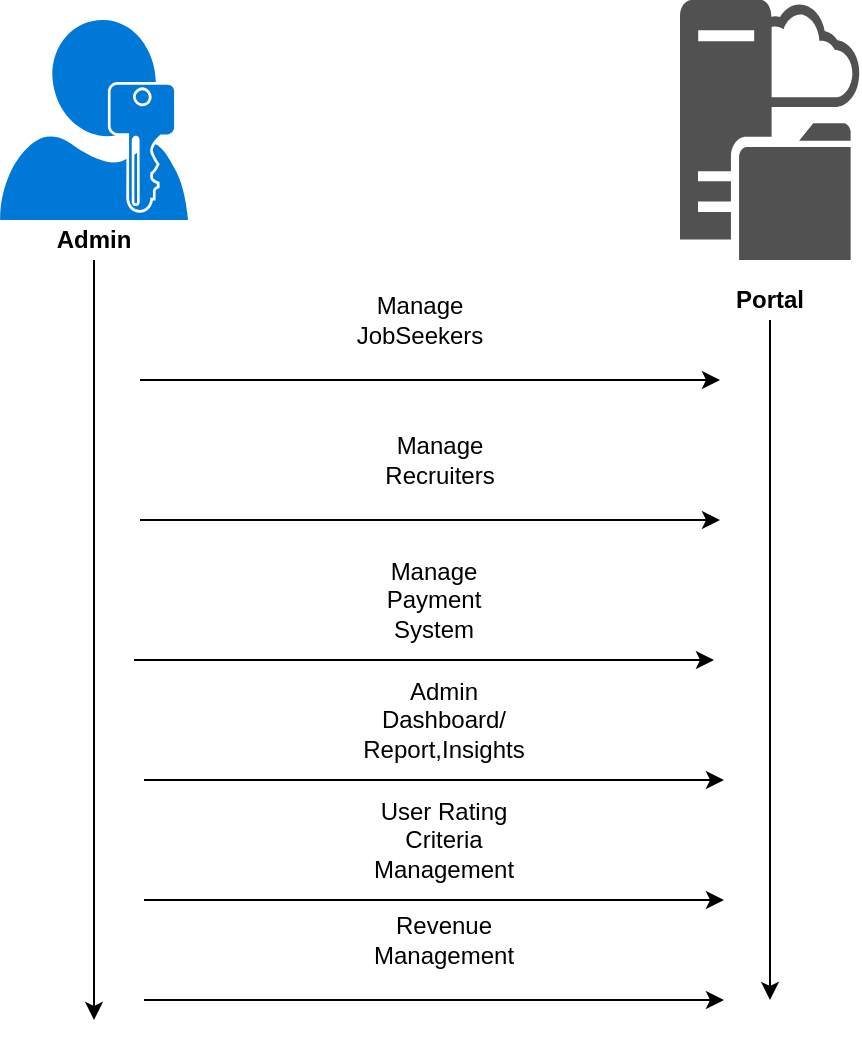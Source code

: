 <mxfile version="14.4.8" type="github">
  <diagram name="Page-1" id="c7558073-3199-34d8-9f00-42111426c3f3">
    <mxGraphModel dx="946" dy="645" grid="1" gridSize="10" guides="1" tooltips="1" connect="1" arrows="1" fold="1" page="1" pageScale="1" pageWidth="826" pageHeight="1169" background="#ffffff" math="0" shadow="0">
      <root>
        <mxCell id="0" />
        <mxCell id="1" parent="0" />
        <mxCell id="IansN6ABp4L9Z8qVWzRj-96" value="" style="aspect=fixed;pointerEvents=1;shadow=0;dashed=0;html=1;strokeColor=none;labelPosition=center;verticalLabelPosition=bottom;verticalAlign=top;align=center;shape=mxgraph.mscae.enterprise.user_permissions;fillColor=#0078D7;" vertex="1" parent="1">
          <mxGeometry x="120" y="60" width="94" height="100" as="geometry" />
        </mxCell>
        <mxCell id="IansN6ABp4L9Z8qVWzRj-97" value="Admin" style="text;html=1;strokeColor=none;fillColor=none;align=center;verticalAlign=middle;whiteSpace=wrap;rounded=0;fontStyle=1" vertex="1" parent="1">
          <mxGeometry x="147" y="160" width="40" height="20" as="geometry" />
        </mxCell>
        <mxCell id="IansN6ABp4L9Z8qVWzRj-98" value="" style="pointerEvents=1;shadow=0;dashed=0;html=1;strokeColor=none;labelPosition=center;verticalLabelPosition=bottom;verticalAlign=top;align=center;fillColor=#515151;shape=mxgraph.mscae.system_center.cloud_distribution_point" vertex="1" parent="1">
          <mxGeometry x="460" y="50" width="90" height="130" as="geometry" />
        </mxCell>
        <mxCell id="IansN6ABp4L9Z8qVWzRj-99" value="Portal" style="text;html=1;strokeColor=none;fillColor=none;align=center;verticalAlign=middle;whiteSpace=wrap;rounded=0;fontStyle=1" vertex="1" parent="1">
          <mxGeometry x="485" y="190" width="40" height="20" as="geometry" />
        </mxCell>
        <mxCell id="IansN6ABp4L9Z8qVWzRj-100" value="" style="endArrow=classic;html=1;exitX=0.5;exitY=1;exitDx=0;exitDy=0;" edge="1" parent="1" source="IansN6ABp4L9Z8qVWzRj-97">
          <mxGeometry width="50" height="50" relative="1" as="geometry">
            <mxPoint x="390" y="360" as="sourcePoint" />
            <mxPoint x="167" y="560" as="targetPoint" />
          </mxGeometry>
        </mxCell>
        <mxCell id="IansN6ABp4L9Z8qVWzRj-101" value="" style="endArrow=classic;html=1;exitX=0.5;exitY=1;exitDx=0;exitDy=0;" edge="1" parent="1" source="IansN6ABp4L9Z8qVWzRj-99">
          <mxGeometry width="50" height="50" relative="1" as="geometry">
            <mxPoint x="390" y="360" as="sourcePoint" />
            <mxPoint x="505" y="550" as="targetPoint" />
          </mxGeometry>
        </mxCell>
        <mxCell id="IansN6ABp4L9Z8qVWzRj-102" value="" style="endArrow=classic;html=1;" edge="1" parent="1">
          <mxGeometry width="50" height="50" relative="1" as="geometry">
            <mxPoint x="190" y="240" as="sourcePoint" />
            <mxPoint x="480" y="240" as="targetPoint" />
          </mxGeometry>
        </mxCell>
        <mxCell id="IansN6ABp4L9Z8qVWzRj-103" value="Manage JobSeekers" style="text;html=1;strokeColor=none;fillColor=none;align=center;verticalAlign=middle;whiteSpace=wrap;rounded=0;" vertex="1" parent="1">
          <mxGeometry x="310" y="200" width="40" height="20" as="geometry" />
        </mxCell>
        <mxCell id="IansN6ABp4L9Z8qVWzRj-104" value="" style="endArrow=classic;html=1;" edge="1" parent="1">
          <mxGeometry width="50" height="50" relative="1" as="geometry">
            <mxPoint x="190" y="310" as="sourcePoint" />
            <mxPoint x="480" y="310" as="targetPoint" />
          </mxGeometry>
        </mxCell>
        <mxCell id="IansN6ABp4L9Z8qVWzRj-105" value="Manage Recruiters" style="text;html=1;strokeColor=none;fillColor=none;align=center;verticalAlign=middle;whiteSpace=wrap;rounded=0;" vertex="1" parent="1">
          <mxGeometry x="320" y="270" width="40" height="20" as="geometry" />
        </mxCell>
        <mxCell id="IansN6ABp4L9Z8qVWzRj-106" value="" style="endArrow=classic;html=1;" edge="1" parent="1">
          <mxGeometry width="50" height="50" relative="1" as="geometry">
            <mxPoint x="187" y="380" as="sourcePoint" />
            <mxPoint x="477" y="380" as="targetPoint" />
          </mxGeometry>
        </mxCell>
        <mxCell id="IansN6ABp4L9Z8qVWzRj-107" value="Manage Payment System" style="text;html=1;strokeColor=none;fillColor=none;align=center;verticalAlign=middle;whiteSpace=wrap;rounded=0;" vertex="1" parent="1">
          <mxGeometry x="317" y="340" width="40" height="20" as="geometry" />
        </mxCell>
        <mxCell id="IansN6ABp4L9Z8qVWzRj-108" value="" style="endArrow=classic;html=1;" edge="1" parent="1">
          <mxGeometry width="50" height="50" relative="1" as="geometry">
            <mxPoint x="192" y="440" as="sourcePoint" />
            <mxPoint x="482" y="440" as="targetPoint" />
          </mxGeometry>
        </mxCell>
        <mxCell id="IansN6ABp4L9Z8qVWzRj-109" value="Admin Dashboard/ Report,Insights" style="text;html=1;strokeColor=none;fillColor=none;align=center;verticalAlign=middle;whiteSpace=wrap;rounded=0;" vertex="1" parent="1">
          <mxGeometry x="322" y="400" width="40" height="20" as="geometry" />
        </mxCell>
        <mxCell id="IansN6ABp4L9Z8qVWzRj-110" value="" style="endArrow=classic;html=1;" edge="1" parent="1">
          <mxGeometry width="50" height="50" relative="1" as="geometry">
            <mxPoint x="192" y="500" as="sourcePoint" />
            <mxPoint x="482" y="500" as="targetPoint" />
          </mxGeometry>
        </mxCell>
        <mxCell id="IansN6ABp4L9Z8qVWzRj-111" value="User Rating Criteria&lt;br&gt;Management" style="text;html=1;strokeColor=none;fillColor=none;align=center;verticalAlign=middle;whiteSpace=wrap;rounded=0;" vertex="1" parent="1">
          <mxGeometry x="322" y="460" width="40" height="20" as="geometry" />
        </mxCell>
        <mxCell id="IansN6ABp4L9Z8qVWzRj-112" value="" style="endArrow=classic;html=1;" edge="1" parent="1">
          <mxGeometry width="50" height="50" relative="1" as="geometry">
            <mxPoint x="192" y="550" as="sourcePoint" />
            <mxPoint x="482" y="550" as="targetPoint" />
          </mxGeometry>
        </mxCell>
        <mxCell id="IansN6ABp4L9Z8qVWzRj-113" value="Revenue Management" style="text;html=1;strokeColor=none;fillColor=none;align=center;verticalAlign=middle;whiteSpace=wrap;rounded=0;" vertex="1" parent="1">
          <mxGeometry x="322" y="510" width="40" height="20" as="geometry" />
        </mxCell>
      </root>
    </mxGraphModel>
  </diagram>
</mxfile>

